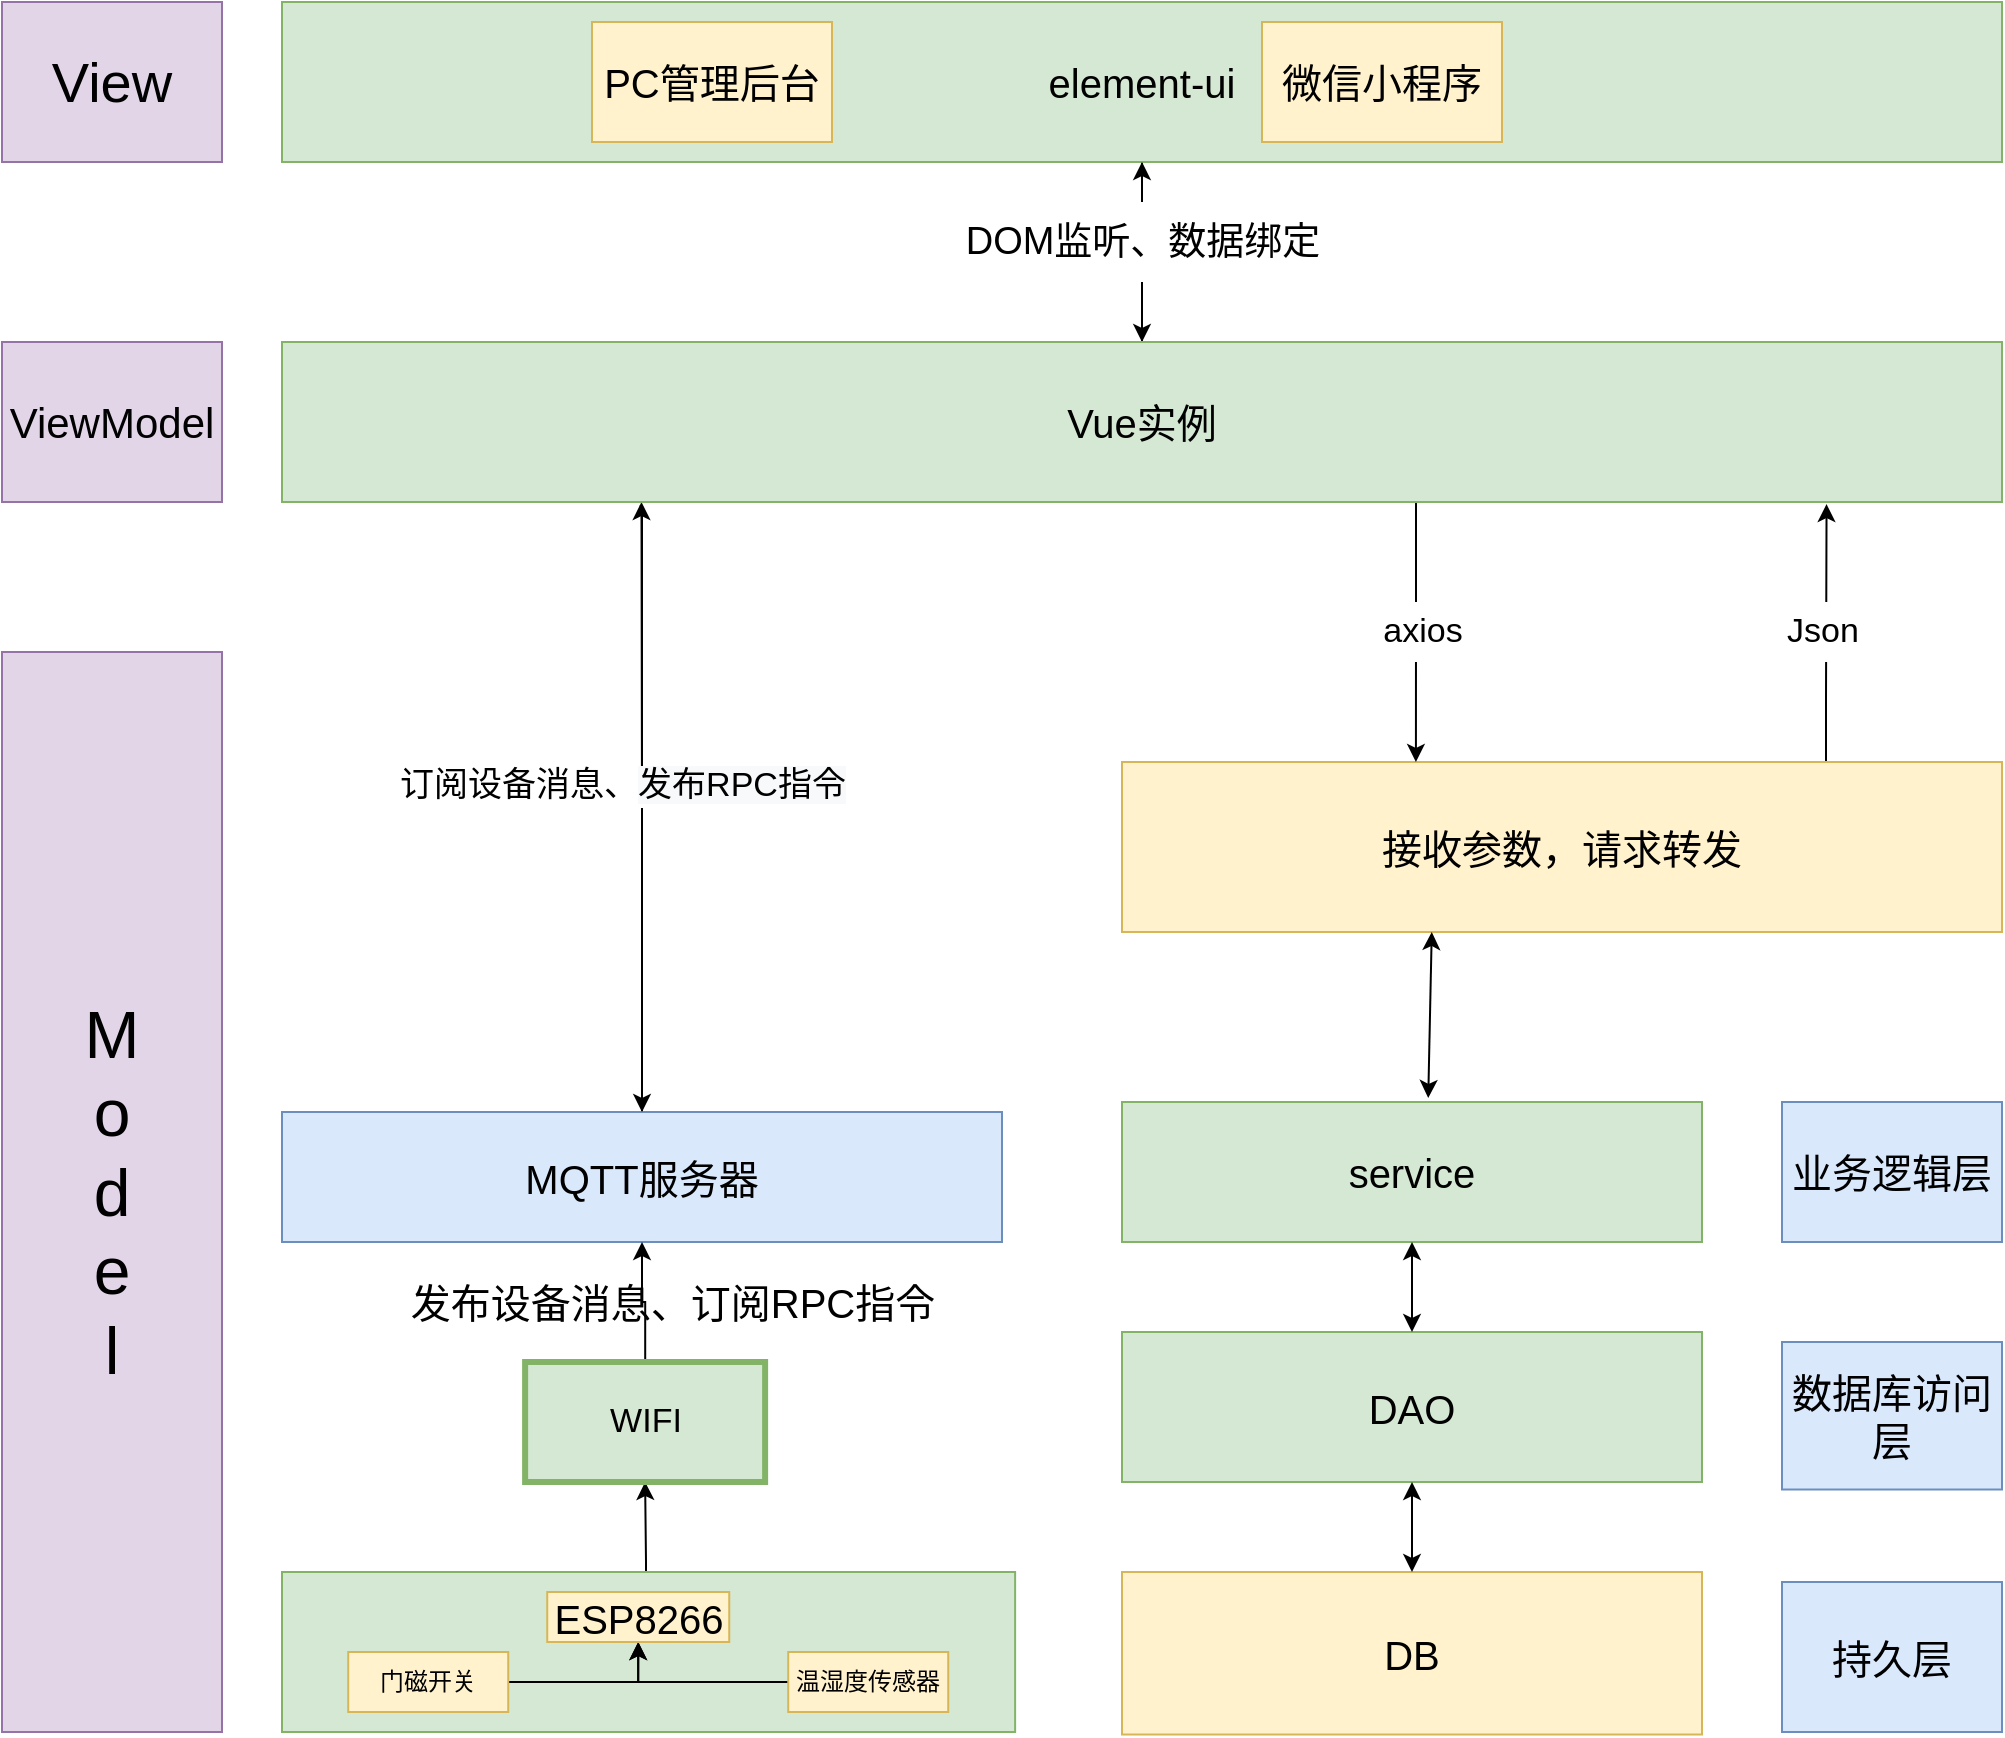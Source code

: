 <mxfile version="20.0.3" type="github">
  <diagram id="prtHgNgQTEPvFCAcTncT" name="Page-1">
    <mxGraphModel dx="2249" dy="1867" grid="1" gridSize="10" guides="1" tooltips="1" connect="1" arrows="1" fold="1" page="1" pageScale="1" pageWidth="827" pageHeight="1169" math="0" shadow="0">
      <root>
        <mxCell id="0" />
        <mxCell id="1" parent="0" />
        <mxCell id="1XMEB4T5lpnZBrNecROo-6" value="service" style="rounded=0;whiteSpace=wrap;html=1;fontSize=20;fillColor=#d5e8d4;strokeColor=#82b366;" vertex="1" parent="1">
          <mxGeometry x="420" y="410" width="290" height="70" as="geometry" />
        </mxCell>
        <mxCell id="w2w3sIplgnXNOV_ipS41-37" style="edgeStyle=orthogonalEdgeStyle;rounded=0;orthogonalLoop=1;jettySize=auto;html=1;entryX=0.5;entryY=1;entryDx=0;entryDy=0;fontSize=17;" parent="1" source="vlvtFR8sY9yh3G_zJ9_f-2" target="w2w3sIplgnXNOV_ipS41-33" edge="1">
          <mxGeometry relative="1" as="geometry">
            <Array as="points">
              <mxPoint x="182" y="640" />
              <mxPoint x="182" y="640" />
            </Array>
          </mxGeometry>
        </mxCell>
        <mxCell id="vlvtFR8sY9yh3G_zJ9_f-2" value="" style="rounded=0;whiteSpace=wrap;html=1;fillColor=#d5e8d4;strokeColor=#82b366;" parent="1" vertex="1">
          <mxGeometry y="645" width="366.56" height="80" as="geometry" />
        </mxCell>
        <mxCell id="w2w3sIplgnXNOV_ipS41-39" style="edgeStyle=orthogonalEdgeStyle;rounded=0;orthogonalLoop=1;jettySize=auto;html=1;entryX=0.5;entryY=1;entryDx=0;entryDy=0;fontSize=17;" parent="1" source="vlvtFR8sY9yh3G_zJ9_f-3" target="w2w3sIplgnXNOV_ipS41-29" edge="1">
          <mxGeometry relative="1" as="geometry" />
        </mxCell>
        <mxCell id="vlvtFR8sY9yh3G_zJ9_f-3" value="门磁开关" style="rounded=0;whiteSpace=wrap;html=1;fillColor=#fff2cc;strokeColor=#d6b656;" parent="1" vertex="1">
          <mxGeometry x="33.12" y="685" width="80" height="30" as="geometry" />
        </mxCell>
        <mxCell id="w2w3sIplgnXNOV_ipS41-40" style="edgeStyle=orthogonalEdgeStyle;rounded=0;orthogonalLoop=1;jettySize=auto;html=1;entryX=0.5;entryY=1;entryDx=0;entryDy=0;fontSize=17;" parent="1" source="vlvtFR8sY9yh3G_zJ9_f-4" target="w2w3sIplgnXNOV_ipS41-29" edge="1">
          <mxGeometry relative="1" as="geometry" />
        </mxCell>
        <mxCell id="vlvtFR8sY9yh3G_zJ9_f-4" value="温湿度传感器" style="rounded=0;whiteSpace=wrap;html=1;fillColor=#fff2cc;strokeColor=#d6b656;" parent="1" vertex="1">
          <mxGeometry x="253.12" y="685" width="80" height="30" as="geometry" />
        </mxCell>
        <mxCell id="1XMEB4T5lpnZBrNecROo-65" style="edgeStyle=orthogonalEdgeStyle;rounded=0;orthogonalLoop=1;jettySize=auto;html=1;fontSize=17;fontColor=#000000;entryX=0.209;entryY=1;entryDx=0;entryDy=0;entryPerimeter=0;" edge="1" parent="1" source="vlvtFR8sY9yh3G_zJ9_f-11" target="1XMEB4T5lpnZBrNecROo-27">
          <mxGeometry relative="1" as="geometry">
            <mxPoint x="180" y="150" as="targetPoint" />
            <Array as="points" />
          </mxGeometry>
        </mxCell>
        <mxCell id="vlvtFR8sY9yh3G_zJ9_f-11" value="MQTT服务器" style="rounded=0;whiteSpace=wrap;html=1;fontSize=20;fillColor=#dae8fc;strokeColor=#6c8ebf;" parent="1" vertex="1">
          <mxGeometry y="415" width="360" height="65" as="geometry" />
        </mxCell>
        <mxCell id="1XMEB4T5lpnZBrNecROo-31" style="edgeStyle=orthogonalEdgeStyle;rounded=0;orthogonalLoop=1;jettySize=auto;html=1;entryX=0.5;entryY=0;entryDx=0;entryDy=0;fontSize=19;fontColor=#000000;" edge="1" parent="1" source="vlvtFR8sY9yh3G_zJ9_f-15" target="1XMEB4T5lpnZBrNecROo-27">
          <mxGeometry relative="1" as="geometry" />
        </mxCell>
        <mxCell id="vlvtFR8sY9yh3G_zJ9_f-15" value="element-ui" style="rounded=0;whiteSpace=wrap;html=1;fontSize=20;fillColor=#d5e8d4;strokeColor=#82b366;" parent="1" vertex="1">
          <mxGeometry y="-140" width="860" height="80" as="geometry" />
        </mxCell>
        <mxCell id="vlvtFR8sY9yh3G_zJ9_f-13" value="PC管理后台" style="rounded=0;whiteSpace=wrap;html=1;fontSize=20;fillColor=#fff2cc;strokeColor=#d6b656;" parent="1" vertex="1">
          <mxGeometry x="155" y="-130" width="120" height="60" as="geometry" />
        </mxCell>
        <mxCell id="vlvtFR8sY9yh3G_zJ9_f-14" value="微信小程序" style="rounded=0;whiteSpace=wrap;html=1;fontSize=20;fillColor=#fff2cc;strokeColor=#d6b656;" parent="1" vertex="1">
          <mxGeometry x="490" y="-130" width="120" height="60" as="geometry" />
        </mxCell>
        <mxCell id="vlvtFR8sY9yh3G_zJ9_f-34" value="发布设备消息、订阅RPC指令" style="text;html=1;align=center;verticalAlign=middle;resizable=0;points=[];autosize=1;strokeColor=none;fillColor=none;fontSize=20;" parent="1" vertex="1">
          <mxGeometry x="50" y="490" width="290" height="40" as="geometry" />
        </mxCell>
        <mxCell id="vlvtFR8sY9yh3G_zJ9_f-36" value="DB" style="rounded=0;whiteSpace=wrap;html=1;fontSize=20;fillColor=#fff2cc;strokeColor=#d6b656;" parent="1" vertex="1">
          <mxGeometry x="420" y="645" width="290" height="81.25" as="geometry" />
        </mxCell>
        <mxCell id="1XMEB4T5lpnZBrNecROo-96" style="edgeStyle=orthogonalEdgeStyle;rounded=0;orthogonalLoop=1;jettySize=auto;html=1;entryX=0.898;entryY=1.013;entryDx=0;entryDy=0;entryPerimeter=0;fontSize=6;fontColor=#000000;" edge="1" parent="1" source="vlvtFR8sY9yh3G_zJ9_f-44" target="1XMEB4T5lpnZBrNecROo-27">
          <mxGeometry relative="1" as="geometry">
            <Array as="points">
              <mxPoint x="772" y="210" />
              <mxPoint x="772" y="210" />
            </Array>
          </mxGeometry>
        </mxCell>
        <mxCell id="vlvtFR8sY9yh3G_zJ9_f-44" value="接收参数，请求转发" style="rounded=0;whiteSpace=wrap;html=1;fontSize=20;fillColor=#fff2cc;strokeColor=#d6b656;" parent="1" vertex="1">
          <mxGeometry x="420" y="240" width="440" height="85" as="geometry" />
        </mxCell>
        <mxCell id="w2w3sIplgnXNOV_ipS41-29" value="&lt;h3&gt;&lt;span style=&quot;font-weight: normal;&quot;&gt;&lt;font style=&quot;font-size: 20px;&quot;&gt;ESP8266&lt;/font&gt;&lt;/span&gt;&lt;/h3&gt;" style="rounded=0;whiteSpace=wrap;html=1;fillColor=#fff2cc;strokeColor=#d6b656;" parent="1" vertex="1">
          <mxGeometry x="132.62" y="655" width="91" height="25" as="geometry" />
        </mxCell>
        <mxCell id="1XMEB4T5lpnZBrNecROo-87" style="edgeStyle=orthogonalEdgeStyle;rounded=0;orthogonalLoop=1;jettySize=auto;html=1;entryX=0.5;entryY=1;entryDx=0;entryDy=0;fontSize=6;fontColor=#000000;" edge="1" parent="1" source="w2w3sIplgnXNOV_ipS41-33" target="vlvtFR8sY9yh3G_zJ9_f-11">
          <mxGeometry relative="1" as="geometry" />
        </mxCell>
        <mxCell id="w2w3sIplgnXNOV_ipS41-33" value="WIFI" style="rounded=0;whiteSpace=wrap;html=1;fontSize=17;strokeWidth=3;fillColor=#d5e8d4;strokeColor=#82b366;" parent="1" vertex="1">
          <mxGeometry x="121.56" y="540" width="120" height="60" as="geometry" />
        </mxCell>
        <mxCell id="1XMEB4T5lpnZBrNecROo-2" value="持久层" style="rounded=0;whiteSpace=wrap;html=1;fontSize=20;fillColor=#dae8fc;strokeColor=#6c8ebf;" vertex="1" parent="1">
          <mxGeometry x="750" y="650" width="110" height="75" as="geometry" />
        </mxCell>
        <mxCell id="1XMEB4T5lpnZBrNecROo-3" value="业务逻辑层" style="rounded=0;whiteSpace=wrap;html=1;fontSize=20;fillColor=#dae8fc;strokeColor=#6c8ebf;" vertex="1" parent="1">
          <mxGeometry x="750" y="410" width="110" height="70" as="geometry" />
        </mxCell>
        <mxCell id="1XMEB4T5lpnZBrNecROo-14" value="DAO" style="rounded=0;whiteSpace=wrap;html=1;fontSize=20;fillColor=#d5e8d4;strokeColor=#82b366;" vertex="1" parent="1">
          <mxGeometry x="420" y="525" width="290" height="75" as="geometry" />
        </mxCell>
        <mxCell id="1XMEB4T5lpnZBrNecROo-15" value="数据库访问层" style="rounded=0;whiteSpace=wrap;html=1;fontSize=20;fillColor=#dae8fc;strokeColor=#6c8ebf;" vertex="1" parent="1">
          <mxGeometry x="750" y="530" width="110" height="73.75" as="geometry" />
        </mxCell>
        <mxCell id="1XMEB4T5lpnZBrNecROo-30" style="edgeStyle=orthogonalEdgeStyle;rounded=0;orthogonalLoop=1;jettySize=auto;html=1;entryX=0.5;entryY=1;entryDx=0;entryDy=0;fontSize=19;fontColor=#000000;" edge="1" parent="1" source="1XMEB4T5lpnZBrNecROo-27" target="vlvtFR8sY9yh3G_zJ9_f-15">
          <mxGeometry relative="1" as="geometry" />
        </mxCell>
        <mxCell id="1XMEB4T5lpnZBrNecROo-58" style="edgeStyle=orthogonalEdgeStyle;rounded=0;orthogonalLoop=1;jettySize=auto;html=1;fontSize=28;fontColor=#000000;entryX=0.5;entryY=0;entryDx=0;entryDy=0;exitX=0.208;exitY=1.025;exitDx=0;exitDy=0;exitPerimeter=0;" edge="1" parent="1" source="1XMEB4T5lpnZBrNecROo-27" target="vlvtFR8sY9yh3G_zJ9_f-11">
          <mxGeometry relative="1" as="geometry">
            <mxPoint x="180" y="130" as="sourcePoint" />
            <mxPoint x="160" y="410" as="targetPoint" />
            <Array as="points">
              <mxPoint x="180" y="112" />
            </Array>
          </mxGeometry>
        </mxCell>
        <mxCell id="1XMEB4T5lpnZBrNecROo-64" value="订阅设备消息、&lt;span style=&quot;background-color: rgb(248, 249, 250);&quot;&gt;发布RPC指令&lt;/span&gt;" style="edgeLabel;html=1;align=center;verticalAlign=middle;resizable=0;points=[];fontSize=17;fontColor=#000000;" vertex="1" connectable="0" parent="1XMEB4T5lpnZBrNecROo-58">
          <mxGeometry x="0.097" y="-4" relative="1" as="geometry">
            <mxPoint x="-6" y="-26" as="offset" />
          </mxGeometry>
        </mxCell>
        <mxCell id="1XMEB4T5lpnZBrNecROo-93" style="edgeStyle=orthogonalEdgeStyle;rounded=0;orthogonalLoop=1;jettySize=auto;html=1;entryX=0.334;entryY=0;entryDx=0;entryDy=0;entryPerimeter=0;fontSize=6;fontColor=#000000;" edge="1" parent="1" source="1XMEB4T5lpnZBrNecROo-27" target="vlvtFR8sY9yh3G_zJ9_f-44">
          <mxGeometry relative="1" as="geometry">
            <Array as="points">
              <mxPoint x="567" y="160" />
              <mxPoint x="567" y="160" />
            </Array>
          </mxGeometry>
        </mxCell>
        <mxCell id="1XMEB4T5lpnZBrNecROo-27" value="Vue实例" style="rounded=0;whiteSpace=wrap;html=1;fontSize=20;fillColor=#d5e8d4;strokeColor=#82b366;" vertex="1" parent="1">
          <mxGeometry y="30" width="860" height="80" as="geometry" />
        </mxCell>
        <mxCell id="1XMEB4T5lpnZBrNecROo-41" value="M&lt;br style=&quot;font-size: 33px;&quot;&gt;o&lt;br style=&quot;font-size: 33px;&quot;&gt;d&lt;br style=&quot;font-size: 33px;&quot;&gt;e&lt;br style=&quot;font-size: 33px;&quot;&gt;l" style="rounded=0;whiteSpace=wrap;html=1;labelBackgroundColor=none;fontSize=33;fillColor=#e1d5e7;strokeColor=#9673a6;" vertex="1" parent="1">
          <mxGeometry x="-140" y="185" width="110" height="540" as="geometry" />
        </mxCell>
        <mxCell id="1XMEB4T5lpnZBrNecROo-42" value="&lt;span style=&quot;font-size: 21px;&quot;&gt;ViewModel&lt;/span&gt;" style="rounded=0;whiteSpace=wrap;html=1;labelBackgroundColor=none;fontSize=21;fillColor=#e1d5e7;strokeColor=#9673a6;" vertex="1" parent="1">
          <mxGeometry x="-140" y="30" width="110" height="80" as="geometry" />
        </mxCell>
        <mxCell id="1XMEB4T5lpnZBrNecROo-44" value="&lt;span style=&quot;font-size: 28px;&quot;&gt;View&lt;/span&gt;" style="rounded=0;whiteSpace=wrap;html=1;labelBackgroundColor=none;fontSize=28;fillColor=#e1d5e7;strokeColor=#9673a6;" vertex="1" parent="1">
          <mxGeometry x="-140" y="-140" width="110" height="80" as="geometry" />
        </mxCell>
        <mxCell id="1XMEB4T5lpnZBrNecROo-32" value="DOM监听、数据绑定" style="text;html=1;align=center;verticalAlign=middle;resizable=0;points=[];autosize=1;fontSize=19;fillColor=default;" vertex="1" parent="1">
          <mxGeometry x="330" y="-40" width="200" height="40" as="geometry" />
        </mxCell>
        <mxCell id="1XMEB4T5lpnZBrNecROo-61" value="axios" style="text;html=1;align=center;verticalAlign=middle;resizable=0;points=[];autosize=1;strokeColor=none;fillColor=default;fontSize=17;fontColor=#000000;" vertex="1" parent="1">
          <mxGeometry x="540" y="160" width="60" height="30" as="geometry" />
        </mxCell>
        <mxCell id="w2w3sIplgnXNOV_ipS41-28" value="Json" style="text;html=1;align=center;verticalAlign=middle;resizable=0;points=[];autosize=1;strokeColor=none;fillColor=default;fontSize=17;" parent="1" vertex="1">
          <mxGeometry x="740" y="160" width="60" height="30" as="geometry" />
        </mxCell>
        <mxCell id="1XMEB4T5lpnZBrNecROo-99" value="" style="endArrow=classic;startArrow=classic;html=1;rounded=0;fontSize=6;fontColor=#000000;exitX=0.5;exitY=0;exitDx=0;exitDy=0;entryX=0.5;entryY=1;entryDx=0;entryDy=0;" edge="1" parent="1" source="vlvtFR8sY9yh3G_zJ9_f-36" target="1XMEB4T5lpnZBrNecROo-14">
          <mxGeometry width="50" height="50" relative="1" as="geometry">
            <mxPoint x="550" y="640" as="sourcePoint" />
            <mxPoint x="550" y="600" as="targetPoint" />
          </mxGeometry>
        </mxCell>
        <mxCell id="1XMEB4T5lpnZBrNecROo-100" value="" style="endArrow=classic;startArrow=classic;html=1;rounded=0;fontSize=6;fontColor=#000000;entryX=0.5;entryY=1;entryDx=0;entryDy=0;exitX=0.5;exitY=0;exitDx=0;exitDy=0;" edge="1" parent="1" source="1XMEB4T5lpnZBrNecROo-14" target="1XMEB4T5lpnZBrNecROo-6">
          <mxGeometry width="50" height="50" relative="1" as="geometry">
            <mxPoint x="370" y="550" as="sourcePoint" />
            <mxPoint x="420" y="500" as="targetPoint" />
          </mxGeometry>
        </mxCell>
        <mxCell id="1XMEB4T5lpnZBrNecROo-102" value="" style="endArrow=classic;startArrow=classic;html=1;rounded=0;fontSize=6;fontColor=#000000;entryX=0.352;entryY=1;entryDx=0;entryDy=0;entryPerimeter=0;exitX=0.528;exitY=-0.029;exitDx=0;exitDy=0;exitPerimeter=0;" edge="1" parent="1" source="1XMEB4T5lpnZBrNecROo-6" target="vlvtFR8sY9yh3G_zJ9_f-44">
          <mxGeometry width="50" height="50" relative="1" as="geometry">
            <mxPoint x="580" y="400" as="sourcePoint" />
            <mxPoint x="630" y="350" as="targetPoint" />
          </mxGeometry>
        </mxCell>
      </root>
    </mxGraphModel>
  </diagram>
</mxfile>
